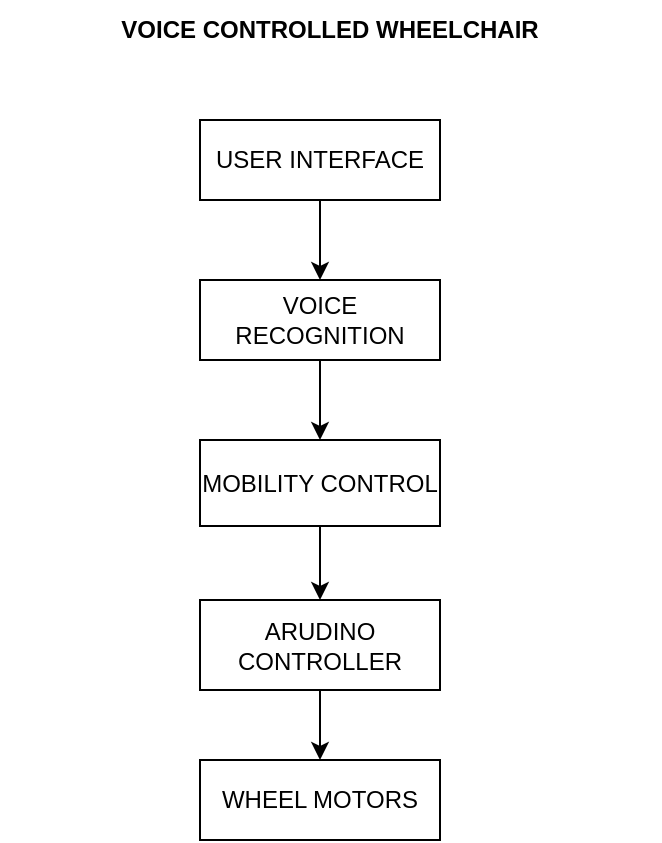 <mxfile>
    <diagram name="Page-1" id="1H7XU8X1-NTrVGJlUD2c">
        <mxGraphModel dx="1517" dy="645" grid="1" gridSize="10" guides="1" tooltips="1" connect="1" arrows="1" fold="1" page="1" pageScale="1" pageWidth="850" pageHeight="1100" math="0" shadow="0">
            <root>
                <mxCell id="0"/>
                <mxCell id="1" parent="0"/>
                <mxCell id="vajGlNcrz_hGpff92t57-30" style="edgeStyle=none;html=1;entryX=0.5;entryY=0;entryDx=0;entryDy=0;" edge="1" parent="1" source="vajGlNcrz_hGpff92t57-2" target="vajGlNcrz_hGpff92t57-3">
                    <mxGeometry relative="1" as="geometry"/>
                </mxCell>
                <mxCell id="vajGlNcrz_hGpff92t57-2" value="MOBILITY CONTROL" style="whiteSpace=wrap;html=1;" vertex="1" parent="1">
                    <mxGeometry x="320" y="240" width="120" height="43" as="geometry"/>
                </mxCell>
                <mxCell id="vajGlNcrz_hGpff92t57-31" style="edgeStyle=none;html=1;entryX=0.5;entryY=0;entryDx=0;entryDy=0;" edge="1" parent="1" source="vajGlNcrz_hGpff92t57-3" target="vajGlNcrz_hGpff92t57-9">
                    <mxGeometry relative="1" as="geometry"/>
                </mxCell>
                <mxCell id="vajGlNcrz_hGpff92t57-3" value="&lt;span style=&quot;color: rgb(0, 0, 0);&quot;&gt;ARUDINO CONTROLLER&lt;/span&gt;" style="whiteSpace=wrap;html=1;" vertex="1" parent="1">
                    <mxGeometry x="320" y="320" width="120" height="45" as="geometry"/>
                </mxCell>
                <mxCell id="vajGlNcrz_hGpff92t57-14" style="edgeStyle=none;html=1;entryX=0.5;entryY=0;entryDx=0;entryDy=0;" edge="1" parent="1" source="vajGlNcrz_hGpff92t57-4" target="vajGlNcrz_hGpff92t57-2">
                    <mxGeometry relative="1" as="geometry"/>
                </mxCell>
                <mxCell id="vajGlNcrz_hGpff92t57-4" value="VOICE RECOGNITION" style="whiteSpace=wrap;html=1;" vertex="1" parent="1">
                    <mxGeometry x="320" y="160" width="120" height="40" as="geometry"/>
                </mxCell>
                <mxCell id="vajGlNcrz_hGpff92t57-27" value="" style="edgeStyle=none;html=1;" edge="1" parent="1" source="vajGlNcrz_hGpff92t57-5" target="vajGlNcrz_hGpff92t57-4">
                    <mxGeometry relative="1" as="geometry"/>
                </mxCell>
                <mxCell id="vajGlNcrz_hGpff92t57-5" value="USER INTERFACE" style="whiteSpace=wrap;html=1;" vertex="1" parent="1">
                    <mxGeometry x="320" y="80" width="120" height="40" as="geometry"/>
                </mxCell>
                <mxCell id="vajGlNcrz_hGpff92t57-9" value="WHEEL MOTORS" style="whiteSpace=wrap;html=1;" vertex="1" parent="1">
                    <mxGeometry x="320" y="400" width="120" height="40" as="geometry"/>
                </mxCell>
                <mxCell id="vajGlNcrz_hGpff92t57-23" value="&lt;b&gt;VOICE CONTROLLED WHEELCHAIR&lt;/b&gt;" style="text;strokeColor=none;align=center;fillColor=none;html=1;verticalAlign=middle;whiteSpace=wrap;rounded=0;" vertex="1" parent="1">
                    <mxGeometry x="220" y="20" width="330" height="30" as="geometry"/>
                </mxCell>
            </root>
        </mxGraphModel>
    </diagram>
</mxfile>